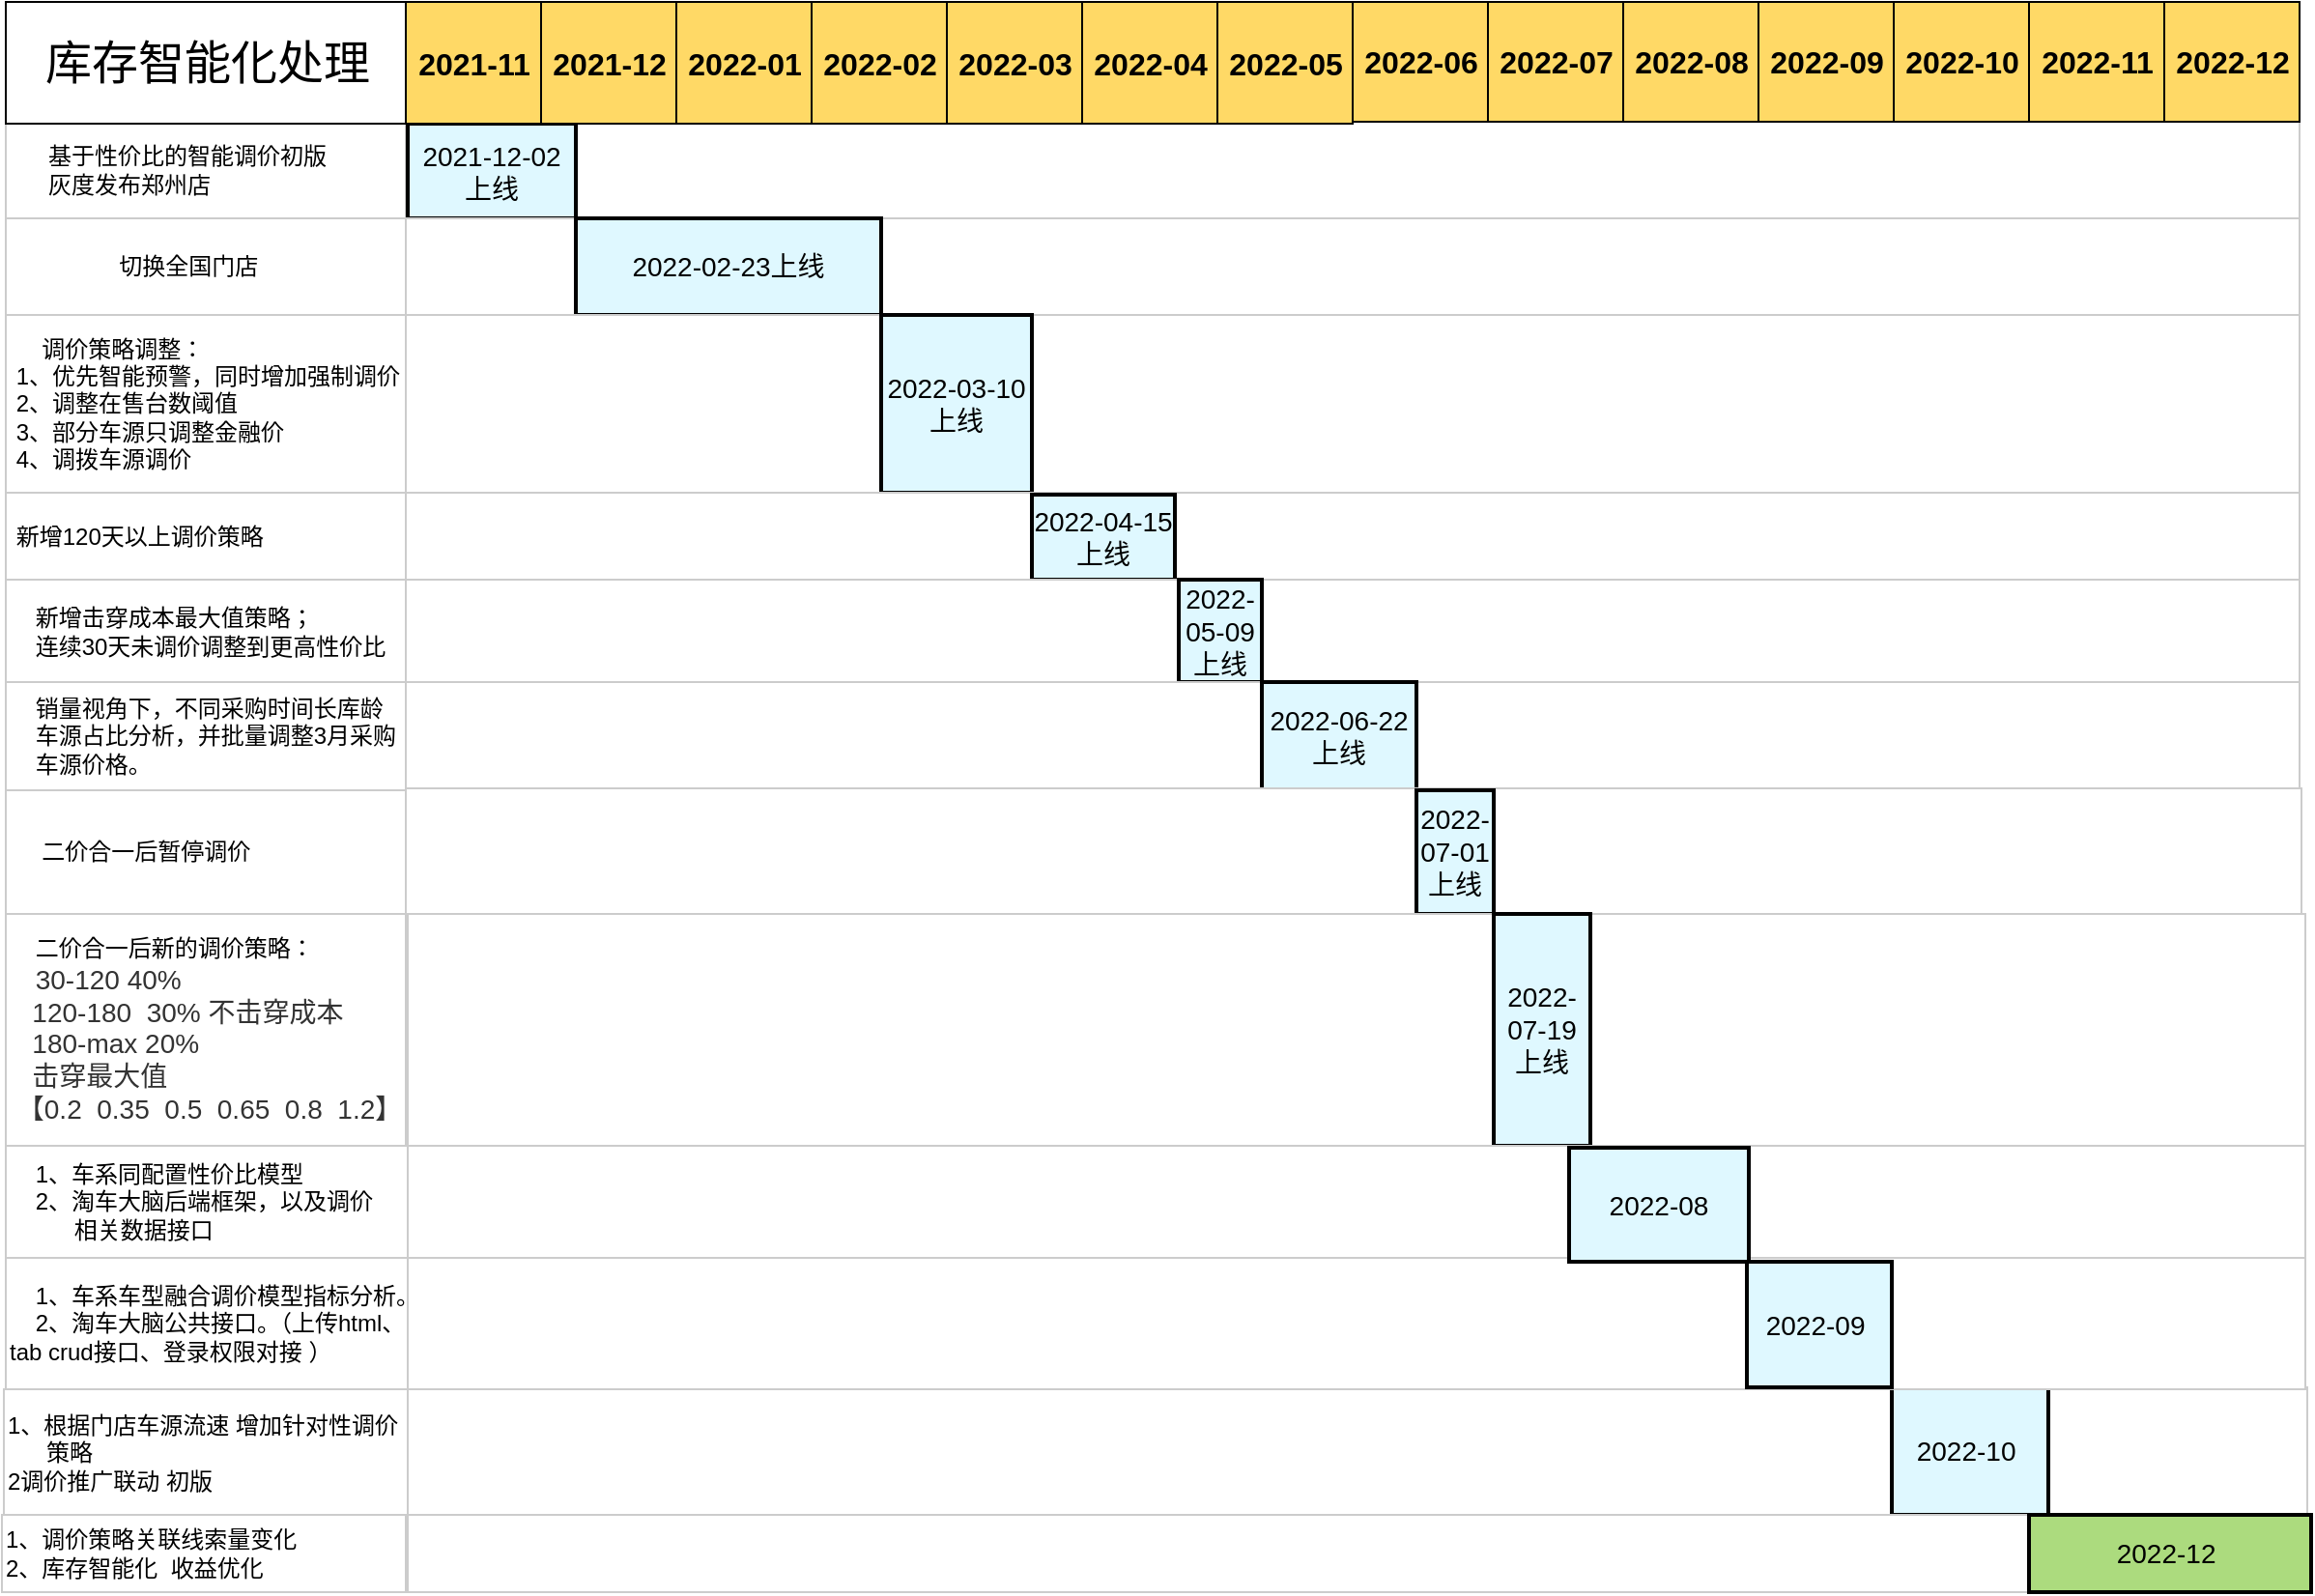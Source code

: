 <mxfile version="20.5.1" type="github">
  <diagram name="Page-1" id="fc2ac565-0d4e-3f0d-88b0-a54af1634ed7">
    <mxGraphModel dx="1046" dy="490" grid="0" gridSize="10" guides="1" tooltips="1" connect="0" arrows="1" fold="1" page="1" pageScale="1.5" pageWidth="1169" pageHeight="827" background="none" math="0" shadow="0">
      <root>
        <mxCell id="0" style=";html=1;" />
        <mxCell id="1" style=";html=1;" parent="0" />
        <mxCell id="75" value="&amp;nbsp; &amp;nbsp; &amp;nbsp; 基于性价比的智能调价初版 &lt;br&gt;&amp;nbsp; &amp;nbsp; &amp;nbsp; 灰度发布郑州店" style="align=left;strokeColor=#CCCCCC;html=1;" parent="1" vertex="1">
          <mxGeometry x="410" y="150" width="207" height="50" as="geometry" />
        </mxCell>
        <mxCell id="2" value="库存智能化处理" style="strokeWidth=1;fontStyle=0;html=1;" parent="1" vertex="1">
          <mxGeometry x="410" y="130" width="207" height="20" as="geometry" />
        </mxCell>
        <mxCell id="67c90442a009f359-291" value="" style="align=left;strokeColor=#CCCCCC;html=1;" parent="1" vertex="1">
          <mxGeometry x="617" y="150" width="980" height="50" as="geometry" />
        </mxCell>
        <mxCell id="4" value="2021-11" style="strokeWidth=1;fontStyle=0;html=1;" parent="1" vertex="1">
          <mxGeometry x="617" y="130" width="70" height="20" as="geometry" />
        </mxCell>
        <mxCell id="67c90442a009f359-278" value="2021-12" style="strokeWidth=1;fontStyle=0;html=1;" parent="1" vertex="1">
          <mxGeometry x="687" y="130" width="70" height="20" as="geometry" />
        </mxCell>
        <mxCell id="67c90442a009f359-279" value="2022-01" style="strokeWidth=1;fontStyle=0;html=1;" parent="1" vertex="1">
          <mxGeometry x="757" y="130" width="70" height="20" as="geometry" />
        </mxCell>
        <mxCell id="67c90442a009f359-280" value="2022-02" style="strokeWidth=1;fontStyle=0;html=1;" parent="1" vertex="1">
          <mxGeometry x="827" y="130" width="70" height="20" as="geometry" />
        </mxCell>
        <mxCell id="67c90442a009f359-281" value="2022-03" style="strokeWidth=1;fontStyle=0;html=1;" parent="1" vertex="1">
          <mxGeometry x="897" y="130" width="70" height="20" as="geometry" />
        </mxCell>
        <mxCell id="67c90442a009f359-282" value="2022-04" style="strokeWidth=1;fontStyle=0;html=1;" parent="1" vertex="1">
          <mxGeometry x="967" y="130" width="70" height="20" as="geometry" />
        </mxCell>
        <mxCell id="67c90442a009f359-283" value="2022-05" style="strokeWidth=1;fontStyle=0;html=1;" parent="1" vertex="1">
          <mxGeometry x="1037" y="130" width="70" height="20" as="geometry" />
        </mxCell>
        <mxCell id="67c90442a009f359-284" value="&lt;font style=&quot;font-size: 16px;&quot;&gt;&lt;b&gt;2022-06&lt;/b&gt;&lt;/font&gt;" style="strokeWidth=1;fontStyle=0;html=1;fillColor=#FFD966;" parent="1" vertex="1">
          <mxGeometry x="1107" y="88" width="70" height="62" as="geometry" />
        </mxCell>
        <mxCell id="67c90442a009f359-285" value="&lt;font style=&quot;font-size: 16px;&quot;&gt;&lt;b&gt;2022-07&lt;/b&gt;&lt;/font&gt;" style="strokeWidth=1;fontStyle=0;html=1;fillColor=#FFD966;" parent="1" vertex="1">
          <mxGeometry x="1177" y="88" width="70" height="62" as="geometry" />
        </mxCell>
        <mxCell id="67c90442a009f359-286" value="&lt;font style=&quot;font-size: 16px;&quot;&gt;&lt;b&gt;2022-08&lt;/b&gt;&lt;/font&gt;" style="strokeWidth=1;fontStyle=0;html=1;fillColor=#FFD966;" parent="1" vertex="1">
          <mxGeometry x="1247" y="88" width="70" height="62" as="geometry" />
        </mxCell>
        <mxCell id="67c90442a009f359-287" value="&lt;font style=&quot;font-size: 16px;&quot;&gt;&lt;b&gt;2022-09&lt;/b&gt;&lt;/font&gt;" style="strokeWidth=1;fontStyle=0;html=1;fillColor=#FFD966;" parent="1" vertex="1">
          <mxGeometry x="1317" y="88" width="70" height="62" as="geometry" />
        </mxCell>
        <mxCell id="67c90442a009f359-288" value="&lt;font style=&quot;font-size: 16px;&quot;&gt;&lt;b&gt;2022-10&lt;/b&gt;&lt;/font&gt;" style="strokeWidth=1;fontStyle=0;html=1;fillColor=#FFD966;" parent="1" vertex="1">
          <mxGeometry x="1387" y="88" width="70" height="62" as="geometry" />
        </mxCell>
        <mxCell id="67c90442a009f359-299" value="2021-12-02&lt;br&gt;上线" style="whiteSpace=wrap;html=1;strokeWidth=2;fillColor=#DFF8FF;gradientColor=none;fontSize=14;align=center;strokeColor=#000000;" parent="1" vertex="1">
          <mxGeometry x="618" y="151" width="87" height="49" as="geometry" />
        </mxCell>
        <mxCell id="I9fv8p5_7N1Rlb_XpEn9-100" value="&lt;font style=&quot;font-size: 16px;&quot;&gt;&lt;b&gt;2022-11&lt;/b&gt;&lt;/font&gt;" style="strokeWidth=1;fontStyle=0;html=1;fillColor=#FFD966;" parent="1" vertex="1">
          <mxGeometry x="1457" y="88" width="70" height="62" as="geometry" />
        </mxCell>
        <mxCell id="I9fv8p5_7N1Rlb_XpEn9-101" value="&lt;font style=&quot;font-size: 16px;&quot;&gt;&lt;b&gt;2022-12&lt;/b&gt;&lt;/font&gt;" style="strokeWidth=1;fontStyle=0;html=1;fillColor=#FFD966;" parent="1" vertex="1">
          <mxGeometry x="1527" y="88" width="70" height="62" as="geometry" />
        </mxCell>
        <mxCell id="I9fv8p5_7N1Rlb_XpEn9-103" value="&amp;nbsp; &amp;nbsp; &amp;nbsp; &amp;nbsp; &amp;nbsp; &amp;nbsp; &amp;nbsp; &amp;nbsp; &amp;nbsp;切换全国门店" style="align=left;strokeColor=#CCCCCC;html=1;" parent="1" vertex="1">
          <mxGeometry x="410" y="200" width="207" height="50" as="geometry" />
        </mxCell>
        <mxCell id="I9fv8p5_7N1Rlb_XpEn9-104" value="" style="align=left;strokeColor=#CCCCCC;html=1;" parent="1" vertex="1">
          <mxGeometry x="617" y="200" width="980" height="50" as="geometry" />
        </mxCell>
        <mxCell id="I9fv8p5_7N1Rlb_XpEn9-105" value="2022-02-23上线" style="whiteSpace=wrap;html=1;strokeWidth=2;fillColor=#DFF8FF;gradientColor=none;fontSize=14;align=center;strokeColor=#000000;" parent="1" vertex="1">
          <mxGeometry x="705" y="200" width="158" height="50" as="geometry" />
        </mxCell>
        <mxCell id="I9fv8p5_7N1Rlb_XpEn9-107" value="&amp;nbsp; &amp;nbsp; &amp;nbsp;调价策略调整：&lt;br&gt;&amp;nbsp;1、优先智能预警，同时增加强制调价&lt;br&gt;&amp;nbsp;2、调整在售台数阈值&lt;br&gt;&amp;nbsp;3、部分车源只调整金融价&lt;br&gt;&amp;nbsp;4、调拨车源调价" style="align=left;strokeColor=#CCCCCC;html=1;" parent="1" vertex="1">
          <mxGeometry x="410" y="250" width="207" height="92" as="geometry" />
        </mxCell>
        <mxCell id="I9fv8p5_7N1Rlb_XpEn9-108" value="" style="align=left;strokeColor=#CCCCCC;html=1;" parent="1" vertex="1">
          <mxGeometry x="617" y="250" width="980" height="92" as="geometry" />
        </mxCell>
        <mxCell id="I9fv8p5_7N1Rlb_XpEn9-109" value="2022-03-10上线" style="whiteSpace=wrap;html=1;strokeWidth=2;fillColor=#DFF8FF;gradientColor=none;fontSize=14;align=center;strokeColor=#020203;" parent="1" vertex="1">
          <mxGeometry x="863" y="250" width="78" height="92" as="geometry" />
        </mxCell>
        <mxCell id="I9fv8p5_7N1Rlb_XpEn9-110" value="&lt;span style=&quot;white-space: pre;&quot;&gt; &lt;/span&gt;新增120天以上调价策略" style="align=left;strokeColor=#CCCCCC;html=1;" parent="1" vertex="1">
          <mxGeometry x="410" y="342" width="207" height="45" as="geometry" />
        </mxCell>
        <mxCell id="I9fv8p5_7N1Rlb_XpEn9-111" value="" style="align=left;strokeColor=#CCCCCC;html=1;" parent="1" vertex="1">
          <mxGeometry x="617" y="342" width="980" height="45" as="geometry" />
        </mxCell>
        <mxCell id="I9fv8p5_7N1Rlb_XpEn9-112" value="2022-04-15上线" style="whiteSpace=wrap;html=1;strokeWidth=2;fillColor=#DFF8FF;gradientColor=none;fontSize=14;align=center;strokeColor=#000000;" parent="1" vertex="1">
          <mxGeometry x="941" y="343" width="74" height="44" as="geometry" />
        </mxCell>
        <mxCell id="I9fv8p5_7N1Rlb_XpEn9-113" value="&amp;nbsp; &amp;nbsp; 新增击穿成本最大值策略；&lt;br&gt;&amp;nbsp; &amp;nbsp; 连续30天未调价调整到更高性价比" style="align=left;strokeColor=#CCCCCC;html=1;" parent="1" vertex="1">
          <mxGeometry x="410" y="387" width="207" height="53" as="geometry" />
        </mxCell>
        <mxCell id="I9fv8p5_7N1Rlb_XpEn9-114" value="" style="align=left;strokeColor=#CCCCCC;html=1;" parent="1" vertex="1">
          <mxGeometry x="617" y="387" width="980" height="53" as="geometry" />
        </mxCell>
        <mxCell id="I9fv8p5_7N1Rlb_XpEn9-116" value="2022-05-09上线" style="whiteSpace=wrap;html=1;strokeWidth=2;fillColor=#DFF8FF;gradientColor=none;fontSize=14;align=center;strokeColor=#000000;" parent="1" vertex="1">
          <mxGeometry x="1017" y="387" width="43" height="53" as="geometry" />
        </mxCell>
        <mxCell id="I9fv8p5_7N1Rlb_XpEn9-117" value="&amp;nbsp; &amp;nbsp; 销量视角下，不同采购时间长库龄&lt;br&gt;&amp;nbsp; &amp;nbsp; 车源占比分析，并批量调整3月采购&lt;br&gt;&amp;nbsp; &amp;nbsp; 车源价格。" style="align=left;strokeColor=#CCCCCC;html=1;" parent="1" vertex="1">
          <mxGeometry x="410" y="440" width="207" height="56" as="geometry" />
        </mxCell>
        <mxCell id="I9fv8p5_7N1Rlb_XpEn9-118" value="" style="align=left;strokeColor=#CCCCCC;html=1;" parent="1" vertex="1">
          <mxGeometry x="617" y="440" width="980" height="56" as="geometry" />
        </mxCell>
        <mxCell id="I9fv8p5_7N1Rlb_XpEn9-119" value="2022-06-22&lt;br&gt;上线" style="whiteSpace=wrap;html=1;strokeWidth=2;fillColor=#DFF8FF;gradientColor=none;fontSize=14;align=center;strokeColor=#000000;" parent="1" vertex="1">
          <mxGeometry x="1060" y="440" width="80" height="56" as="geometry" />
        </mxCell>
        <mxCell id="I9fv8p5_7N1Rlb_XpEn9-120" value="&amp;nbsp; &amp;nbsp; &amp;nbsp;二价合一后暂停调价" style="align=left;strokeColor=#CCCCCC;html=1;" parent="1" vertex="1">
          <mxGeometry x="410" y="496" width="207" height="64" as="geometry" />
        </mxCell>
        <mxCell id="I9fv8p5_7N1Rlb_XpEn9-121" value="" style="align=left;strokeColor=#CCCCCC;html=1;" parent="1" vertex="1">
          <mxGeometry x="617" y="495" width="981" height="65" as="geometry" />
        </mxCell>
        <mxCell id="I9fv8p5_7N1Rlb_XpEn9-122" value="2022-07-01&lt;br&gt;上线" style="whiteSpace=wrap;html=1;strokeWidth=2;fillColor=#DFF8FF;gradientColor=none;fontSize=14;align=center;strokeColor=#000000;" parent="1" vertex="1">
          <mxGeometry x="1140" y="496" width="40" height="64" as="geometry" />
        </mxCell>
        <mxCell id="I9fv8p5_7N1Rlb_XpEn9-123" value="&amp;nbsp; &amp;nbsp; 二价合一后新的调价策略：&lt;br&gt;&amp;nbsp; &amp;nbsp; &lt;span style=&quot;background-color: rgb(255, 255, 255); color: rgb(51, 51, 51); font-family: Arial, sans-serif; font-size: 14px;&quot;&gt;30-120 40%&amp;nbsp;&lt;br&gt;&lt;/span&gt;&lt;span style=&quot;background-color: rgb(255, 255, 255); color: rgb(51, 51, 51); font-family: Arial, sans-serif; font-size: 14px;&quot;&gt;&amp;nbsp; &amp;nbsp;120-180&amp;nbsp; 30% 不击穿成本&lt;br&gt;&lt;/span&gt;&lt;span style=&quot;background-color: rgb(255, 255, 255); color: rgb(51, 51, 51); font-family: Arial, sans-serif; font-size: 14px;&quot;&gt;&amp;nbsp; &amp;nbsp;180-max 20%&amp;nbsp; &amp;nbsp;&lt;br&gt;&amp;nbsp; &amp;nbsp;击穿最大值&lt;br&gt;&amp;nbsp;【0.2&amp;nbsp; 0.35&amp;nbsp; 0.5&amp;nbsp; 0.65&amp;nbsp; 0.8&amp;nbsp; 1.2】&lt;/span&gt;&lt;span style=&quot;background-color: rgb(255, 255, 255); color: rgb(51, 51, 51); font-family: Arial, sans-serif; font-size: 14px;&quot;&gt;&lt;br&gt;&lt;/span&gt;" style="align=left;strokeColor=#CCCCCC;html=1;" parent="1" vertex="1">
          <mxGeometry x="410" y="560" width="207" height="120" as="geometry" />
        </mxCell>
        <mxCell id="I9fv8p5_7N1Rlb_XpEn9-124" value="" style="align=left;strokeColor=#CCCCCC;html=1;" parent="1" vertex="1">
          <mxGeometry x="618" y="560" width="982" height="120" as="geometry" />
        </mxCell>
        <mxCell id="I9fv8p5_7N1Rlb_XpEn9-125" value="2022-07-19上线" style="whiteSpace=wrap;html=1;strokeWidth=2;fillColor=#DFF8FF;gradientColor=none;fontSize=14;align=center;strokeColor=#000000;" parent="1" vertex="1">
          <mxGeometry x="1180" y="560" width="50" height="120" as="geometry" />
        </mxCell>
        <mxCell id="I9fv8p5_7N1Rlb_XpEn9-126" value="&amp;nbsp; &amp;nbsp; 1、车系同配置性价比模型&lt;br&gt;&amp;nbsp; &amp;nbsp; 2、淘车大脑后端框架，以及调价&lt;br&gt;&amp;nbsp; &amp;nbsp; &amp;nbsp; &amp;nbsp; &amp;nbsp; 相关数据接口" style="align=left;strokeColor=#CCCCCC;html=1;" parent="1" vertex="1">
          <mxGeometry x="410" y="680" width="209" height="58" as="geometry" />
        </mxCell>
        <mxCell id="I9fv8p5_7N1Rlb_XpEn9-127" value="" style="align=left;strokeColor=#CCCCCC;html=1;" parent="1" vertex="1">
          <mxGeometry x="618" y="680" width="982" height="58" as="geometry" />
        </mxCell>
        <mxCell id="I9fv8p5_7N1Rlb_XpEn9-129" value="1、根据门店车源流速 增加针对性调价&lt;br&gt;&amp;nbsp; &amp;nbsp; &amp;nbsp; 策略&lt;br&gt;2调价推广联动 初版" style="align=left;strokeColor=#CCCCCC;html=1;" parent="1" vertex="1">
          <mxGeometry x="409" y="806" width="209" height="65" as="geometry" />
        </mxCell>
        <mxCell id="I9fv8p5_7N1Rlb_XpEn9-130" value="" style="align=left;strokeColor=#CCCCCC;html=1;" parent="1" vertex="1">
          <mxGeometry x="618" y="805" width="983" height="66" as="geometry" />
        </mxCell>
        <mxCell id="I9fv8p5_7N1Rlb_XpEn9-131" value="2022-10&amp;nbsp;" style="whiteSpace=wrap;html=1;strokeWidth=2;fillColor=#DFF8FF;gradientColor=none;fontSize=14;align=center;strokeColor=#000000;" parent="1" vertex="1">
          <mxGeometry x="1386" y="805" width="81" height="66" as="geometry" />
        </mxCell>
        <mxCell id="I9fv8p5_7N1Rlb_XpEn9-132" value="1、调价策略关联线索量变化&amp;nbsp; &amp;nbsp; &amp;nbsp;&lt;br&gt;2、库存智能化&amp;nbsp; 收益优化" style="align=left;strokeColor=#CCCCCC;html=1;" parent="1" vertex="1">
          <mxGeometry x="408" y="871" width="209" height="40" as="geometry" />
        </mxCell>
        <mxCell id="I9fv8p5_7N1Rlb_XpEn9-133" value="" style="align=left;strokeColor=#CCCCCC;html=1;" parent="1" vertex="1">
          <mxGeometry x="618" y="871" width="979" height="40" as="geometry" />
        </mxCell>
        <mxCell id="I9fv8p5_7N1Rlb_XpEn9-134" value="2022-12&amp;nbsp;" style="whiteSpace=wrap;html=1;strokeWidth=2;fillColor=#ACDB7E;gradientColor=none;fontSize=14;align=center;strokeColor=#000000;" parent="1" vertex="1">
          <mxGeometry x="1457" y="871" width="146" height="40" as="geometry" />
        </mxCell>
        <mxCell id="I9fv8p5_7N1Rlb_XpEn9-135" value="&lt;font style=&quot;font-size: 24px;&quot;&gt;库存智能化处理&lt;/font&gt;" style="strokeWidth=1;fontStyle=0;html=1;" parent="1" vertex="1">
          <mxGeometry x="410" y="88" width="207" height="63" as="geometry" />
        </mxCell>
        <mxCell id="I9fv8p5_7N1Rlb_XpEn9-136" value="&lt;font style=&quot;font-size: 16px;&quot;&gt;&lt;b&gt;2021-11&lt;/b&gt;&lt;/font&gt;" style="strokeWidth=1;fontStyle=0;html=1;fillColor=#FFD966;" parent="1" vertex="1">
          <mxGeometry x="617" y="88" width="70" height="63" as="geometry" />
        </mxCell>
        <mxCell id="I9fv8p5_7N1Rlb_XpEn9-137" value="&lt;font style=&quot;font-size: 16px;&quot;&gt;&lt;b&gt;2021-12&lt;/b&gt;&lt;/font&gt;" style="strokeWidth=1;fontStyle=0;html=1;fillColor=#FFD966;" parent="1" vertex="1">
          <mxGeometry x="687" y="88" width="70" height="63" as="geometry" />
        </mxCell>
        <mxCell id="I9fv8p5_7N1Rlb_XpEn9-138" value="&lt;font style=&quot;font-size: 16px;&quot;&gt;&lt;b&gt;2022-01&lt;/b&gt;&lt;/font&gt;" style="strokeWidth=1;fontStyle=0;html=1;fillColor=#FFD966;" parent="1" vertex="1">
          <mxGeometry x="757" y="88" width="70" height="63" as="geometry" />
        </mxCell>
        <mxCell id="I9fv8p5_7N1Rlb_XpEn9-139" value="&lt;font style=&quot;font-size: 16px;&quot;&gt;&lt;b&gt;2022-02&lt;/b&gt;&lt;/font&gt;" style="strokeWidth=1;fontStyle=0;html=1;fillColor=#FFD966;" parent="1" vertex="1">
          <mxGeometry x="827" y="88" width="70" height="63" as="geometry" />
        </mxCell>
        <mxCell id="I9fv8p5_7N1Rlb_XpEn9-140" value="&lt;font style=&quot;font-size: 16px;&quot;&gt;&lt;b&gt;2022-03&lt;/b&gt;&lt;/font&gt;" style="strokeWidth=1;fontStyle=0;html=1;fillColor=#FFD966;" parent="1" vertex="1">
          <mxGeometry x="897" y="88" width="70" height="63" as="geometry" />
        </mxCell>
        <mxCell id="I9fv8p5_7N1Rlb_XpEn9-141" value="&lt;font style=&quot;font-size: 16px;&quot;&gt;&lt;b&gt;2022-04&lt;/b&gt;&lt;/font&gt;" style="strokeWidth=1;fontStyle=0;html=1;fillColor=#FFD966;" parent="1" vertex="1">
          <mxGeometry x="967" y="88" width="70" height="63" as="geometry" />
        </mxCell>
        <mxCell id="I9fv8p5_7N1Rlb_XpEn9-142" value="&lt;font style=&quot;font-size: 16px;&quot;&gt;&lt;b&gt;2022-05&lt;/b&gt;&lt;/font&gt;" style="strokeWidth=1;fontStyle=0;html=1;fillColor=#FFD966;" parent="1" vertex="1">
          <mxGeometry x="1037" y="88" width="70" height="63" as="geometry" />
        </mxCell>
        <mxCell id="CG_0NmQSOikO7I8BzDPE-75" value="&amp;nbsp; &amp;nbsp; 1、车系车型融合调价模型指标分析。&lt;br&gt;&amp;nbsp; &amp;nbsp; 2、淘车大脑公共接口。（上传html、&lt;br&gt;tab crud接口、登录权限对接 ）" style="align=left;strokeColor=#CCCCCC;html=1;" parent="1" vertex="1">
          <mxGeometry x="410" y="738" width="208" height="68" as="geometry" />
        </mxCell>
        <mxCell id="CG_0NmQSOikO7I8BzDPE-76" value="" style="align=left;strokeColor=#CCCCCC;html=1;" parent="1" vertex="1">
          <mxGeometry x="618" y="738" width="982" height="68" as="geometry" />
        </mxCell>
        <mxCell id="CG_0NmQSOikO7I8BzDPE-79" value="2022-09&amp;nbsp;" style="whiteSpace=wrap;html=1;strokeWidth=2;fillColor=#DFF8FF;gradientColor=none;fontSize=14;align=center;strokeColor=#000000;" parent="1" vertex="1">
          <mxGeometry x="1311" y="740" width="75" height="65" as="geometry" />
        </mxCell>
        <mxCell id="CG_0NmQSOikO7I8BzDPE-80" value="2022-08" style="whiteSpace=wrap;html=1;strokeWidth=2;fillColor=#DFF8FF;gradientColor=none;fontSize=14;align=center;strokeColor=#000000;" parent="1" vertex="1">
          <mxGeometry x="1219" y="681" width="93" height="59" as="geometry" />
        </mxCell>
      </root>
    </mxGraphModel>
  </diagram>
</mxfile>

